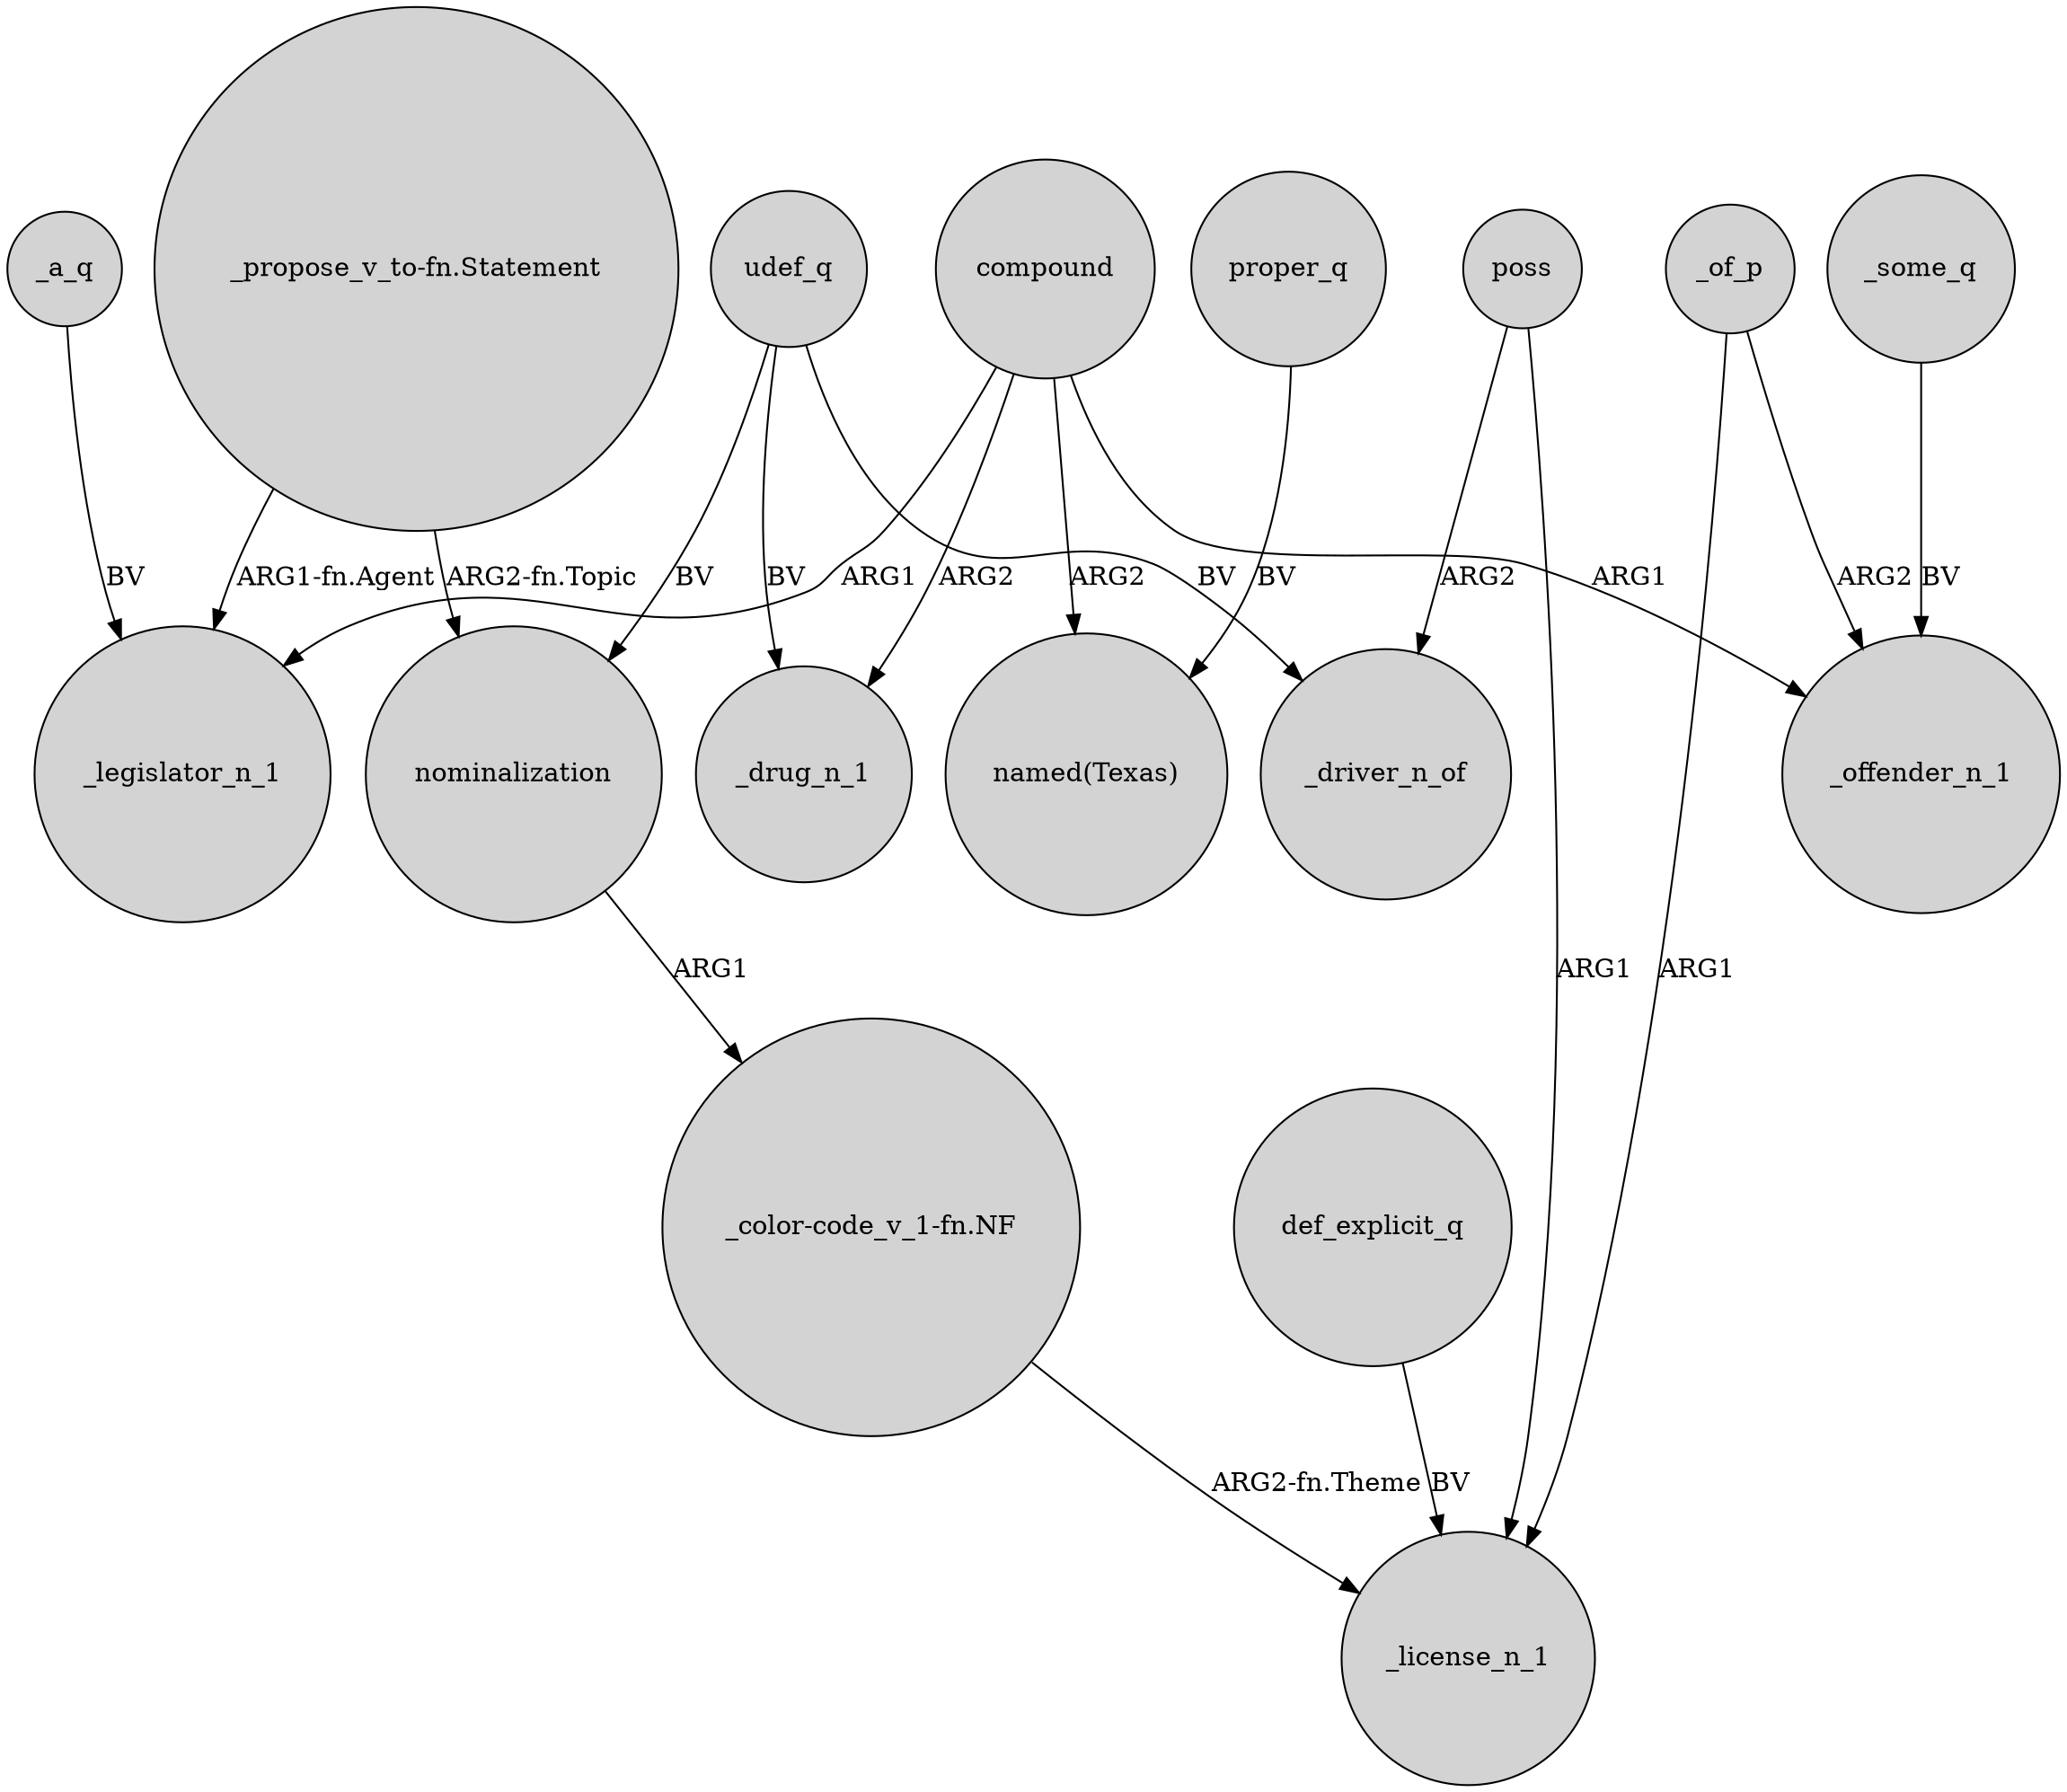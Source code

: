 digraph {
	node [shape=circle style=filled]
	_a_q -> _legislator_n_1 [label=BV]
	poss -> _license_n_1 [label=ARG1]
	compound -> _legislator_n_1 [label=ARG1]
	def_explicit_q -> _license_n_1 [label=BV]
	udef_q -> _drug_n_1 [label=BV]
	"_propose_v_to-fn.Statement" -> _legislator_n_1 [label="ARG1-fn.Agent"]
	"_propose_v_to-fn.Statement" -> nominalization [label="ARG2-fn.Topic"]
	proper_q -> "named(Texas)" [label=BV]
	compound -> _offender_n_1 [label=ARG1]
	_of_p -> _offender_n_1 [label=ARG2]
	nominalization -> "_color-code_v_1-fn.NF" [label=ARG1]
	udef_q -> _driver_n_of [label=BV]
	compound -> _drug_n_1 [label=ARG2]
	udef_q -> nominalization [label=BV]
	_some_q -> _offender_n_1 [label=BV]
	compound -> "named(Texas)" [label=ARG2]
	poss -> _driver_n_of [label=ARG2]
	_of_p -> _license_n_1 [label=ARG1]
	"_color-code_v_1-fn.NF" -> _license_n_1 [label="ARG2-fn.Theme"]
}
